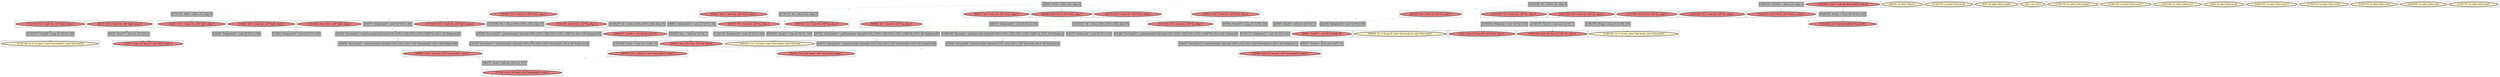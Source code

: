 
digraph G {



node456->node455 [style=dotted,color=forestgreen,label="T",fontcolor=forestgreen ]
node470->node445 [style=dotted,color=forestgreen,label="T",fontcolor=forestgreen ]
node467->node470 [style=dotted,color=forestgreen,label="T",fontcolor=forestgreen ]
node458->node470 [style=dotted,color=forestgreen,label="T",fontcolor=forestgreen ]
node469->node409 [style=dotted,color=forestgreen,label="T",fontcolor=forestgreen ]
node450->node453 [style=dotted,color=forestgreen,label="T",fontcolor=forestgreen ]
node428->node452 [style=dotted,color=forestgreen,label="T",fontcolor=forestgreen ]
node463->node467 [style=dotted,color=forestgreen,label="T",fontcolor=forestgreen ]
node438->node407 [style=dotted,color=forestgreen,label="T",fontcolor=forestgreen ]
node413->node412 [style=dotted,color=forestgreen,label="T",fontcolor=forestgreen ]
node450->node388 [style=dotted,color=forestgreen,label="T",fontcolor=forestgreen ]
node428->node410 [style=dotted,color=forestgreen,label="T",fontcolor=forestgreen ]
node402->node414 [style=dotted,color=forestgreen,label="T",fontcolor=forestgreen ]
node427->node401 [style=dotted,color=forestgreen,label="T",fontcolor=forestgreen ]
node397->node419 [style=dotted,color=forestgreen,label="T",fontcolor=forestgreen ]
node423->node411 [style=dotted,color=forestgreen,label="T",fontcolor=forestgreen ]
node429->node399 [style=dotted,color=forestgreen,label="T",fontcolor=forestgreen ]
node424->node466 [style=dotted,color=forestgreen,label="T",fontcolor=forestgreen ]
node443->node415 [style=dotted,color=forestgreen,label="T",fontcolor=forestgreen ]
node418->node468 [style=dotted,color=forestgreen,label="T",fontcolor=forestgreen ]
node448->node479 [style=dotted,color=forestgreen,label="T",fontcolor=forestgreen ]
node471->node424 [style=dotted,color=forestgreen,label="T",fontcolor=forestgreen ]
node440->node398 [style=dotted,color=forestgreen,label="T",fontcolor=forestgreen ]
node391->node418 [style=dotted,color=forestgreen,label="T",fontcolor=forestgreen ]
node406->node403 [style=dotted,color=forestgreen,label="T",fontcolor=forestgreen ]
node473->node459 [style=dotted,color=forestgreen,label="T",fontcolor=forestgreen ]
node451->node469 [style=dotted,color=forestgreen,label="T",fontcolor=forestgreen ]
node412->node410 [style=dotted,color=forestgreen,label="T",fontcolor=forestgreen ]
node442->node423 [style=dotted,color=forestgreen,label="T",fontcolor=forestgreen ]
node416->node478 [style=dotted,color=forestgreen,label="T",fontcolor=forestgreen ]
node449->node475 [style=dotted,color=forestgreen,label="T",fontcolor=forestgreen ]
node397->node392 [style=dotted,color=forestgreen,label="T",fontcolor=forestgreen ]
node406->node444 [style=dotted,color=forestgreen,label="T",fontcolor=forestgreen ]
node478->node445 [style=dotted,color=forestgreen,label="T",fontcolor=forestgreen ]
node459->node388 [style=dotted,color=forestgreen,label="T",fontcolor=forestgreen ]
node397->node451 [style=dotted,color=forestgreen,label="T",fontcolor=forestgreen ]
node464->node437 [style=dotted,color=forestgreen,label="T",fontcolor=forestgreen ]
node435->node420 [style=dotted,color=forestgreen,label="T",fontcolor=forestgreen ]
node450->node473 [style=dotted,color=forestgreen,label="T",fontcolor=forestgreen ]
node455->node416 [style=dotted,color=forestgreen,label="T",fontcolor=forestgreen ]
node450->node456 [style=dotted,color=forestgreen,label="T",fontcolor=forestgreen ]
node450->node460 [style=dotted,color=forestgreen,label="T",fontcolor=forestgreen ]
node397->node468 [style=dotted,color=forestgreen,label="T",fontcolor=forestgreen ]
node450->node457 [style=dotted,color=forestgreen,label="T",fontcolor=forestgreen ]
node409->node458 [style=dotted,color=forestgreen,label="T",fontcolor=forestgreen ]
node397->node391 [style=dotted,color=forestgreen,label="T",fontcolor=forestgreen ]
node406->node402 [style=dotted,color=forestgreen,label="T",fontcolor=forestgreen ]
node461->node396 [style=dotted,color=forestgreen,label="T",fontcolor=forestgreen ]
node405->node396 [style=dotted,color=forestgreen,label="T",fontcolor=forestgreen ]
node440->node436 [style=dotted,color=forestgreen,label="T",fontcolor=forestgreen ]
node479->node393 [style=dotted,color=forestgreen,label="T",fontcolor=forestgreen ]
node392->node426 [style=dotted,color=forestgreen,label="T",fontcolor=forestgreen ]
node426->node478 [style=dotted,color=forestgreen,label="T",fontcolor=forestgreen ]
node434->node446 [style=dotted,color=forestgreen,label="T",fontcolor=forestgreen ]
node457->node408 [style=dotted,color=forestgreen,label="T",fontcolor=forestgreen ]
node444->node434 [style=dotted,color=forestgreen,label="T",fontcolor=forestgreen ]
node447->node430 [style=dotted,color=forestgreen,label="T",fontcolor=forestgreen ]
node428->node413 [style=dotted,color=forestgreen,label="T",fontcolor=forestgreen ]
node428->node474 [style=dotted,color=forestgreen,label="T",fontcolor=forestgreen ]
node428->node442 [style=dotted,color=forestgreen,label="T",fontcolor=forestgreen ]
node397->node464 [style=dotted,color=forestgreen,label="T",fontcolor=forestgreen ]
node406->node404 [style=dotted,color=forestgreen,label="T",fontcolor=forestgreen ]
node476->node477 [style=dotted,color=forestgreen,label="T",fontcolor=forestgreen ]
node474->node395 [style=dotted,color=forestgreen,label="T",fontcolor=forestgreen ]
node415->node477 [style=dotted,color=forestgreen,label="T",fontcolor=forestgreen ]
node432->node393 [style=dotted,color=forestgreen,label="T",fontcolor=forestgreen ]
node428->node435 [style=dotted,color=forestgreen,label="T",fontcolor=forestgreen ]
node400->node416 [style=dotted,color=forestgreen,label="T",fontcolor=forestgreen ]
node406->node447 [style=dotted,color=forestgreen,label="T",fontcolor=forestgreen ]
node395->node394 [style=dotted,color=forestgreen,label="T",fontcolor=forestgreen ]
node420->node398 [style=dotted,color=forestgreen,label="T",fontcolor=forestgreen ]
node430->node404 [style=dotted,color=forestgreen,label="T",fontcolor=forestgreen ]
node398->node476 [style=dotted,color=forestgreen,label="T",fontcolor=forestgreen ]
node408->node436 [style=dotted,color=forestgreen,label="T",fontcolor=forestgreen ]
node406->node449 [style=dotted,color=forestgreen,label="T",fontcolor=forestgreen ]
node405->node394 [style=dotted,color=forestgreen,label="T",fontcolor=forestgreen ]
node437->node463 [style=dotted,color=forestgreen,label="T",fontcolor=forestgreen ]
node475->node476 [style=dotted,color=forestgreen,label="T",fontcolor=forestgreen ]
node396->node463 [style=dotted,color=forestgreen,label="T",fontcolor=forestgreen ]
node401->node421 [style=dotted,color=forestgreen,label="T",fontcolor=forestgreen ]
node433->node429 [style=dotted,color=forestgreen,label="T",fontcolor=forestgreen ]
node450->node471 [style=dotted,color=forestgreen,label="T",fontcolor=forestgreen ]
node394->node432 [style=dotted,color=forestgreen,label="T",fontcolor=forestgreen ]
node397->node427 [style=dotted,color=forestgreen,label="T",fontcolor=forestgreen ]
node414->node432 [style=dotted,color=forestgreen,label="T",fontcolor=forestgreen ]
node460->node461 [style=dotted,color=forestgreen,label="T",fontcolor=forestgreen ]
node436->node409 [style=dotted,color=forestgreen,label="T",fontcolor=forestgreen ]


subgraph cluster92 {


node479 [penwidth=3.0,fontsize=20,fillcolor=grey,label="[30/31]  %rem8 = srem i32 %call7, 10",shape=rectangle,style=filled ]



}

subgraph cluster91 {


node478 [penwidth=3.0,fontsize=20,fillcolor=grey,label="[16/19]  %arrayidx35 = getelementptr inbounds [100 x i32], [100 x i32]* %arrayidx33, i64 0, i64 %idxprom34",shape=rectangle,style=filled ]



}

subgraph cluster90 {


node477 [penwidth=3.0,fontsize=20,fillcolor=lightcoral,label="[32/33]  store i32 %rem, i32* %arrayidx6, align 4",shape=ellipse,style=filled ]



}

subgraph cluster89 {


node476 [penwidth=3.0,fontsize=20,fillcolor=grey,label="[35/36]  %arrayidx6 = getelementptr inbounds [100 x i32], [100 x i32]* %arrayidx, i64 0, i64 %idxprom5",shape=rectangle,style=filled ]



}

subgraph cluster88 {


node475 [penwidth=3.0,fontsize=20,fillcolor=grey,label="[34/37]  %idxprom5 = sext i32 %3 to i64",shape=rectangle,style=filled ]



}

subgraph cluster87 {


node474 [penwidth=3.0,fontsize=20,fillcolor=lightcoral,label="[42/43]  %4 = load i32, i32* %i, align 4",shape=ellipse,style=filled ]



}

subgraph cluster86 {


node473 [penwidth=3.0,fontsize=20,fillcolor=lightcoral,label="[38/41]  %19 = load i32, i32* %i16, align 4",shape=ellipse,style=filled ]



}

subgraph cluster85 {


node472 [penwidth=3.0,fontsize=20,fillcolor=lemonchiffon,label="[44/45]  br label %for.inc",shape=ellipse,style=filled ]



}

subgraph cluster81 {


node468 [penwidth=3.0,fontsize=20,fillcolor=lightcoral,label="[10/11]  store i32 %inc37, i32* %j20, align 4",shape=ellipse,style=filled ]



}

subgraph cluster80 {


node467 [penwidth=3.0,fontsize=20,fillcolor=lightcoral,label="[69/70]  %15 = load i32, i32* %arrayidx31, align 4",shape=ellipse,style=filled ]



}

subgraph cluster79 {


node466 [penwidth=3.0,fontsize=20,fillcolor=lemonchiffon,label="[48/49]  br i1 %cmp18, label %for.body19, label %for.end41",shape=ellipse,style=filled ]



}

subgraph cluster12 {


node399 [penwidth=3.0,fontsize=20,fillcolor=lightcoral,label="[124/125]  call void @srand(i32 %conv) #3",shape=ellipse,style=filled ]



}

subgraph cluster21 {


node408 [penwidth=3.0,fontsize=20,fillcolor=grey,label="[76/77]  %idxprom24 = sext i32 %10 to i64",shape=rectangle,style=filled ]



}

subgraph cluster24 {


node411 [penwidth=3.0,fontsize=20,fillcolor=lemonchiffon,label="[128/129]  br i1 %cmp, label %for.body, label %for.end15",shape=ellipse,style=filled ]



}

subgraph cluster26 {


node413 [penwidth=3.0,fontsize=20,fillcolor=lightcoral,label="[143/148]  %7 = load i32, i32* %i, align 4",shape=ellipse,style=filled ]



}

subgraph cluster29 {


node416 [penwidth=3.0,fontsize=20,fillcolor=grey,label="[81/82]  %arrayidx33 = getelementptr inbounds [100 x [100 x i32]], [100 x [100 x i32]]* %c, i64 0, i64 %idxprom32",shape=rectangle,style=filled ]



}

subgraph cluster18 {


node405 [penwidth=3.0,fontsize=20,fillcolor=grey,label="[162/163]  %b = alloca [100 x [100 x i32]], align 16",shape=rectangle,style=filled ]



}

subgraph cluster22 {


node409 [penwidth=3.0,fontsize=20,fillcolor=grey,label="[54/59]  %arrayidx27 = getelementptr inbounds [100 x i32], [100 x i32]* %arrayidx25, i64 0, i64 %idxprom26",shape=rectangle,style=filled ]



}

subgraph cluster78 {


node465 [penwidth=3.0,fontsize=20,fillcolor=lemonchiffon,label="[174/175]  br label %for.inc36",shape=ellipse,style=filled ]



}

subgraph cluster34 {


node421 [penwidth=3.0,fontsize=20,fillcolor=lemonchiffon,label="[113/114]  br i1 %cmp22, label %for.body23, label %for.end38",shape=ellipse,style=filled ]



}

subgraph cluster16 {


node403 [penwidth=3.0,fontsize=20,fillcolor=lightcoral,label="[135/136]  store i32 0, i32* %j, align 4",shape=ellipse,style=filled ]



}

subgraph cluster62 {


node449 [penwidth=3.0,fontsize=20,fillcolor=lightcoral,label="[88/89]  %3 = load i32, i32* %j, align 4",shape=ellipse,style=filled ]



}

subgraph cluster17 {


node404 [penwidth=3.0,fontsize=20,fillcolor=lightcoral,label="[94/95]  store i32 %inc, i32* %j, align 4",shape=ellipse,style=filled ]



}

subgraph cluster57 {


node444 [penwidth=3.0,fontsize=20,fillcolor=lightcoral,label="[98/103]  %1 = load i32, i32* %j, align 4",shape=ellipse,style=filled ]



}

subgraph cluster48 {


node435 [penwidth=3.0,fontsize=20,fillcolor=lightcoral,label="[149/152]  %2 = load i32, i32* %i, align 4",shape=ellipse,style=filled ]



}

subgraph cluster20 {


node407 [penwidth=3.0,fontsize=20,fillcolor=lightcoral,label="[140/141]  store i32 0, i32* %retval, align 4",shape=ellipse,style=filled ]



}

subgraph cluster3 {


node390 [penwidth=3.0,fontsize=20,fillcolor=lemonchiffon,label="[6/7]  br label %for.cond21",shape=ellipse,style=filled ]



}

subgraph cluster32 {


node419 [penwidth=3.0,fontsize=20,fillcolor=lightcoral,label="[121/122]  store i32 0, i32* %j20, align 4",shape=ellipse,style=filled ]



}

subgraph cluster58 {


node445 [penwidth=3.0,fontsize=20,fillcolor=lightcoral,label="[17/18]  store i32 %add, i32* %arrayidx35, align 4",shape=ellipse,style=filled ]



}

subgraph cluster5 {


node392 [penwidth=3.0,fontsize=20,fillcolor=lightcoral,label="[14/21]  %17 = load i32, i32* %j20, align 4",shape=ellipse,style=filled ]



}

subgraph cluster0 {


node387 [penwidth=3.0,fontsize=20,fillcolor=lemonchiffon,label="[0/1]  ret i32 0",shape=ellipse,style=filled ]



}

subgraph cluster31 {


node418 [penwidth=3.0,fontsize=20,fillcolor=grey,label="[9/12]  %inc37 = add nsw i32 %18, 1",shape=rectangle,style=filled ]



}

subgraph cluster30 {


node417 [penwidth=3.0,fontsize=20,fillcolor=lemonchiffon,label="[178/179]  br label %for.cond21",shape=ellipse,style=filled ]



}

subgraph cluster6 {


node393 [penwidth=3.0,fontsize=20,fillcolor=lightcoral,label="[25/26]  store i32 %rem8, i32* %arrayidx12, align 4",shape=ellipse,style=filled ]



}

subgraph cluster44 {


node431 [penwidth=3.0,fontsize=20,fillcolor=lemonchiffon,label="[138/139]  br label %for.cond17",shape=ellipse,style=filled ]



}

subgraph cluster27 {


node414 [penwidth=3.0,fontsize=20,fillcolor=grey,label="[132/133]  %idxprom11 = sext i32 %5 to i64",shape=rectangle,style=filled ]



}

subgraph cluster14 {


node401 [penwidth=3.0,fontsize=20,fillcolor=grey,label="[112/115]  %cmp22 = icmp slt i32 %9, 100",shape=rectangle,style=filled ]



}

subgraph cluster82 {


node469 [penwidth=3.0,fontsize=20,fillcolor=grey,label="[53/60]  %idxprom26 = sext i32 %11 to i64",shape=rectangle,style=filled ]



}

subgraph cluster23 {


node410 [penwidth=3.0,fontsize=20,fillcolor=lightcoral,label="[145/146]  store i32 %inc14, i32* %i, align 4",shape=ellipse,style=filled ]



}

subgraph cluster13 {


node400 [penwidth=3.0,fontsize=20,fillcolor=grey,label="[126/127]  %c = alloca [100 x [100 x i32]], align 16",shape=rectangle,style=filled ]



}

subgraph cluster10 {


node397 [penwidth=3.0,fontsize=20,fillcolor=grey,label="[110/123]  %j20 = alloca i32, align 4",shape=rectangle,style=filled ]



}

subgraph cluster83 {


node470 [penwidth=3.0,fontsize=20,fillcolor=grey,label="[56/57]  %add = add nsw i32 %12, %15",shape=rectangle,style=filled ]



}

subgraph cluster8 {


node395 [penwidth=3.0,fontsize=20,fillcolor=grey,label="[22/29]  %idxprom9 = sext i32 %4 to i64",shape=rectangle,style=filled ]



}

subgraph cluster52 {


node439 [penwidth=3.0,fontsize=20,fillcolor=lemonchiffon,label="[182/183]  br label %for.inc13",shape=ellipse,style=filled ]



}

subgraph cluster56 {


node443 [penwidth=3.0,fontsize=20,fillcolor=lightcoral,label="[104/107]  %call4 = call i32 @rand() #3",shape=ellipse,style=filled ]



}

subgraph cluster9 {


node396 [penwidth=3.0,fontsize=20,fillcolor=grey,label="[67/72]  %arrayidx29 = getelementptr inbounds [100 x [100 x i32]], [100 x [100 x i32]]* %b, i64 0, i64 %idxprom28",shape=rectangle,style=filled ]



}

subgraph cluster19 {


node406 [penwidth=3.0,fontsize=20,fillcolor=grey,label="[130/137]  %j = alloca i32, align 4",shape=rectangle,style=filled ]



}

subgraph cluster43 {


node430 [penwidth=3.0,fontsize=20,fillcolor=grey,label="[93/96]  %inc = add nsw i32 %6, 1",shape=rectangle,style=filled ]



}

subgraph cluster11 {


node398 [penwidth=3.0,fontsize=20,fillcolor=grey,label="[108/109]  %arrayidx = getelementptr inbounds [100 x [100 x i32]], [100 x [100 x i32]]* %a, i64 0, i64 %idxprom",shape=rectangle,style=filled ]



}

subgraph cluster42 {


node429 [penwidth=3.0,fontsize=20,fillcolor=grey,label="[160/161]  %conv = trunc i64 %call to i32",shape=rectangle,style=filled ]



}

subgraph cluster2 {


node389 [penwidth=3.0,fontsize=20,fillcolor=lemonchiffon,label="[4/5]  br label %for.inc39",shape=ellipse,style=filled ]



}

subgraph cluster54 {


node441 [penwidth=3.0,fontsize=20,fillcolor=lemonchiffon,label="[166/167]  br label %for.cond17",shape=ellipse,style=filled ]



}

subgraph cluster35 {


node422 [penwidth=3.0,fontsize=20,fillcolor=lemonchiffon,label="[170/171]  br label %for.cond1",shape=ellipse,style=filled ]



}

subgraph cluster40 {


node427 [penwidth=3.0,fontsize=20,fillcolor=lightcoral,label="[111/116]  %9 = load i32, i32* %j20, align 4",shape=ellipse,style=filled ]



}

subgraph cluster15 {


node402 [penwidth=3.0,fontsize=20,fillcolor=lightcoral,label="[131/134]  %5 = load i32, i32* %j, align 4",shape=ellipse,style=filled ]



}

subgraph cluster59 {


node446 [penwidth=3.0,fontsize=20,fillcolor=lemonchiffon,label="[100/101]  br i1 %cmp2, label %for.body3, label %for.end",shape=ellipse,style=filled ]



}

subgraph cluster73 {


node460 [penwidth=3.0,fontsize=20,fillcolor=lightcoral,label="[65/74]  %13 = load i32, i32* %i16, align 4",shape=ellipse,style=filled ]



}

subgraph cluster46 {


node433 [penwidth=3.0,fontsize=20,fillcolor=lightcoral,label="[168/169]  %call = call i64 @time(i64* null) #3",shape=ellipse,style=filled ]



}

subgraph cluster84 {


node471 [penwidth=3.0,fontsize=20,fillcolor=lightcoral,label="[46/51]  %8 = load i32, i32* %i16, align 4",shape=ellipse,style=filled ]



}

subgraph cluster38 {


node425 [penwidth=3.0,fontsize=20,fillcolor=lemonchiffon,label="[172/173]  br label %for.cond",shape=ellipse,style=filled ]



}

subgraph cluster37 {


node424 [penwidth=3.0,fontsize=20,fillcolor=grey,label="[47/50]  %cmp18 = icmp slt i32 %8, 100",shape=rectangle,style=filled ]



}

subgraph cluster39 {


node426 [penwidth=3.0,fontsize=20,fillcolor=grey,label="[15/20]  %idxprom34 = sext i32 %17 to i64",shape=rectangle,style=filled ]



}

subgraph cluster41 {


node428 [penwidth=3.0,fontsize=20,fillcolor=grey,label="[142/159]  %i = alloca i32, align 4",shape=rectangle,style=filled ]



}

subgraph cluster4 {


node391 [penwidth=3.0,fontsize=20,fillcolor=lightcoral,label="[8/13]  %18 = load i32, i32* %j20, align 4",shape=ellipse,style=filled ]



}

subgraph cluster36 {


node423 [penwidth=3.0,fontsize=20,fillcolor=grey,label="[154/155]  %cmp = icmp slt i32 %0, 100",shape=rectangle,style=filled ]



}

subgraph cluster45 {


node432 [penwidth=3.0,fontsize=20,fillcolor=grey,label="[24/27]  %arrayidx12 = getelementptr inbounds [100 x i32], [100 x i32]* %arrayidx10, i64 0, i64 %idxprom11",shape=rectangle,style=filled ]



}

subgraph cluster49 {


node436 [penwidth=3.0,fontsize=20,fillcolor=grey,label="[62/63]  %arrayidx25 = getelementptr inbounds [100 x [100 x i32]], [100 x [100 x i32]]* %a, i64 0, i64 %idxprom24",shape=rectangle,style=filled ]



}

subgraph cluster7 {


node394 [penwidth=3.0,fontsize=20,fillcolor=grey,label="[23/28]  %arrayidx10 = getelementptr inbounds [100 x [100 x i32]], [100 x [100 x i32]]* %b, i64 0, i64 %idxprom9",shape=rectangle,style=filled ]



}

subgraph cluster50 {


node437 [penwidth=3.0,fontsize=20,fillcolor=grey,label="[118/119]  %idxprom30 = sext i32 %14 to i64",shape=rectangle,style=filled ]



}

subgraph cluster1 {


node388 [penwidth=3.0,fontsize=20,fillcolor=lightcoral,label="[2/3]  store i32 %inc40, i32* %i16, align 4",shape=ellipse,style=filled ]



}

subgraph cluster51 {


node438 [penwidth=3.0,fontsize=20,fillcolor=grey,label="[180/181]  %retval = alloca i32, align 4",shape=rectangle,style=filled ]



}

subgraph cluster53 {


node440 [penwidth=3.0,fontsize=20,fillcolor=grey,label="[164/165]  %a = alloca [100 x [100 x i32]], align 16",shape=rectangle,style=filled ]



}

subgraph cluster55 {


node442 [penwidth=3.0,fontsize=20,fillcolor=lightcoral,label="[153/156]  %0 = load i32, i32* %i, align 4",shape=ellipse,style=filled ]



}

subgraph cluster72 {


node459 [penwidth=3.0,fontsize=20,fillcolor=grey,label="[39/40]  %inc40 = add nsw i32 %19, 1",shape=rectangle,style=filled ]



}

subgraph cluster25 {


node412 [penwidth=3.0,fontsize=20,fillcolor=grey,label="[144/147]  %inc14 = add nsw i32 %7, 1",shape=rectangle,style=filled ]



}

subgraph cluster74 {


node461 [penwidth=3.0,fontsize=20,fillcolor=grey,label="[66/73]  %idxprom28 = sext i32 %13 to i64",shape=rectangle,style=filled ]



}

subgraph cluster47 {


node434 [penwidth=3.0,fontsize=20,fillcolor=grey,label="[99/102]  %cmp2 = icmp slt i32 %1, 100",shape=rectangle,style=filled ]



}

subgraph cluster60 {


node447 [penwidth=3.0,fontsize=20,fillcolor=lightcoral,label="[92/97]  %6 = load i32, i32* %j, align 4",shape=ellipse,style=filled ]



}

subgraph cluster64 {


node451 [penwidth=3.0,fontsize=20,fillcolor=lightcoral,label="[52/61]  %11 = load i32, i32* %j20, align 4",shape=ellipse,style=filled ]



}

subgraph cluster61 {


node448 [penwidth=3.0,fontsize=20,fillcolor=lightcoral,label="[90/91]  %call7 = call i32 @rand() #3",shape=ellipse,style=filled ]



}

subgraph cluster70 {


node457 [penwidth=3.0,fontsize=20,fillcolor=lightcoral,label="[75/78]  %10 = load i32, i32* %i16, align 4",shape=ellipse,style=filled ]



}

subgraph cluster63 {


node450 [penwidth=3.0,fontsize=20,fillcolor=grey,label="[64/87]  %i16 = alloca i32, align 4",shape=rectangle,style=filled ]



}

subgraph cluster65 {


node452 [penwidth=3.0,fontsize=20,fillcolor=lightcoral,label="[157/158]  store i32 0, i32* %i, align 4",shape=ellipse,style=filled ]



}

subgraph cluster66 {


node453 [penwidth=3.0,fontsize=20,fillcolor=lightcoral,label="[85/86]  store i32 0, i32* %i16, align 4",shape=ellipse,style=filled ]



}

subgraph cluster28 {


node415 [penwidth=3.0,fontsize=20,fillcolor=grey,label="[105/106]  %rem = srem i32 %call4, 10",shape=rectangle,style=filled ]



}

subgraph cluster67 {


node454 [penwidth=3.0,fontsize=20,fillcolor=lemonchiffon,label="[184/185]  br label %for.cond",shape=ellipse,style=filled ]



}

subgraph cluster68 {


node455 [penwidth=3.0,fontsize=20,fillcolor=grey,label="[80/83]  %idxprom32 = sext i32 %16 to i64",shape=rectangle,style=filled ]



}

subgraph cluster69 {


node456 [penwidth=3.0,fontsize=20,fillcolor=lightcoral,label="[79/84]  %16 = load i32, i32* %i16, align 4",shape=ellipse,style=filled ]



}

subgraph cluster33 {


node420 [penwidth=3.0,fontsize=20,fillcolor=grey,label="[150/151]  %idxprom = sext i32 %2 to i64",shape=rectangle,style=filled ]



}

subgraph cluster71 {


node458 [penwidth=3.0,fontsize=20,fillcolor=lightcoral,label="[55/58]  %12 = load i32, i32* %arrayidx27, align 4",shape=ellipse,style=filled ]



}

subgraph cluster75 {


node462 [penwidth=3.0,fontsize=20,fillcolor=lemonchiffon,label="[176/177]  br label %for.cond1",shape=ellipse,style=filled ]



}

subgraph cluster76 {


node463 [penwidth=3.0,fontsize=20,fillcolor=grey,label="[68/71]  %arrayidx31 = getelementptr inbounds [100 x i32], [100 x i32]* %arrayidx29, i64 0, i64 %idxprom30",shape=rectangle,style=filled ]



}

subgraph cluster77 {


node464 [penwidth=3.0,fontsize=20,fillcolor=lightcoral,label="[117/120]  %14 = load i32, i32* %j20, align 4",shape=ellipse,style=filled ]



}

}

